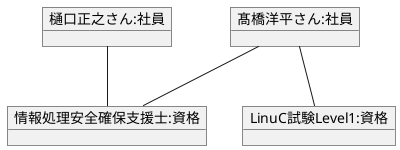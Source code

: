 @startuml 演習３－６
object "髙橋洋平さん:社員" as 髙橋洋平{

}
object "樋口正之さん:社員" as 樋口正之{
    
}
object "情報処理安全確保支援士:資格" as 情報処理安全確保支援士{

}
object "LinuC試験Level1:資格" as LinuC試験Level1{

}
髙橋洋平 -- 情報処理安全確保支援士
髙橋洋平 -- LinuC試験Level1
樋口正之 -- 情報処理安全確保支援士

@enduml